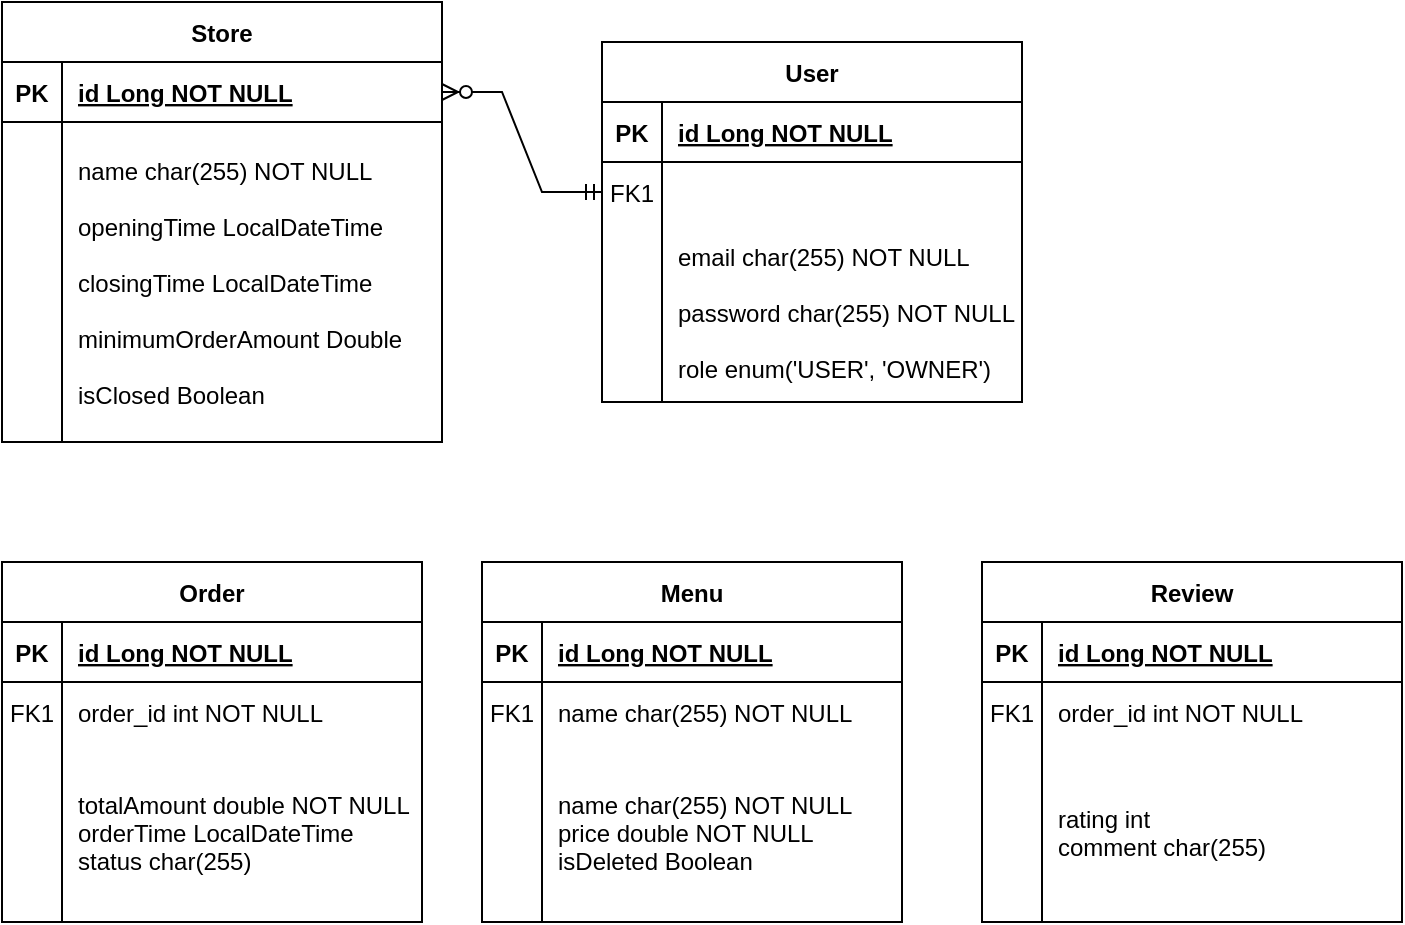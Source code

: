 <mxfile version="24.7.14">
  <diagram id="R2lEEEUBdFMjLlhIrx00" name="Page-1">
    <mxGraphModel dx="1042" dy="478" grid="1" gridSize="10" guides="1" tooltips="1" connect="1" arrows="1" fold="1" page="1" pageScale="1" pageWidth="850" pageHeight="1100" math="0" shadow="0" extFonts="Permanent Marker^https://fonts.googleapis.com/css?family=Permanent+Marker">
      <root>
        <mxCell id="0" />
        <mxCell id="1" parent="0" />
        <mxCell id="U4Ox5Y5ZCVdUWK1vtRIg-3" value="User" style="shape=table;startSize=30;container=1;collapsible=1;childLayout=tableLayout;fixedRows=1;rowLines=0;fontStyle=1;align=center;resizeLast=1;" vertex="1" parent="1">
          <mxGeometry x="420" y="140" width="210" height="180" as="geometry" />
        </mxCell>
        <mxCell id="U4Ox5Y5ZCVdUWK1vtRIg-4" value="" style="shape=partialRectangle;collapsible=0;dropTarget=0;pointerEvents=0;fillColor=none;points=[[0,0.5],[1,0.5]];portConstraint=eastwest;top=0;left=0;right=0;bottom=1;" vertex="1" parent="U4Ox5Y5ZCVdUWK1vtRIg-3">
          <mxGeometry y="30" width="210" height="30" as="geometry" />
        </mxCell>
        <mxCell id="U4Ox5Y5ZCVdUWK1vtRIg-5" value="PK" style="shape=partialRectangle;overflow=hidden;connectable=0;fillColor=none;top=0;left=0;bottom=0;right=0;fontStyle=1;" vertex="1" parent="U4Ox5Y5ZCVdUWK1vtRIg-4">
          <mxGeometry width="30" height="30" as="geometry">
            <mxRectangle width="30" height="30" as="alternateBounds" />
          </mxGeometry>
        </mxCell>
        <mxCell id="U4Ox5Y5ZCVdUWK1vtRIg-6" value="id Long NOT NULL " style="shape=partialRectangle;overflow=hidden;connectable=0;fillColor=none;top=0;left=0;bottom=0;right=0;align=left;spacingLeft=6;fontStyle=5;" vertex="1" parent="U4Ox5Y5ZCVdUWK1vtRIg-4">
          <mxGeometry x="30" width="180" height="30" as="geometry">
            <mxRectangle width="180" height="30" as="alternateBounds" />
          </mxGeometry>
        </mxCell>
        <mxCell id="U4Ox5Y5ZCVdUWK1vtRIg-7" value="" style="shape=partialRectangle;collapsible=0;dropTarget=0;pointerEvents=0;fillColor=none;points=[[0,0.5],[1,0.5]];portConstraint=eastwest;top=0;left=0;right=0;bottom=0;" vertex="1" parent="U4Ox5Y5ZCVdUWK1vtRIg-3">
          <mxGeometry y="60" width="210" height="30" as="geometry" />
        </mxCell>
        <mxCell id="U4Ox5Y5ZCVdUWK1vtRIg-8" value="FK1" style="shape=partialRectangle;overflow=hidden;connectable=0;fillColor=none;top=0;left=0;bottom=0;right=0;" vertex="1" parent="U4Ox5Y5ZCVdUWK1vtRIg-7">
          <mxGeometry width="30" height="30" as="geometry">
            <mxRectangle width="30" height="30" as="alternateBounds" />
          </mxGeometry>
        </mxCell>
        <mxCell id="U4Ox5Y5ZCVdUWK1vtRIg-9" value="" style="shape=partialRectangle;overflow=hidden;connectable=0;fillColor=none;top=0;left=0;bottom=0;right=0;align=left;spacingLeft=6;" vertex="1" parent="U4Ox5Y5ZCVdUWK1vtRIg-7">
          <mxGeometry x="30" width="180" height="30" as="geometry">
            <mxRectangle width="180" height="30" as="alternateBounds" />
          </mxGeometry>
        </mxCell>
        <mxCell id="U4Ox5Y5ZCVdUWK1vtRIg-10" value="" style="shape=partialRectangle;collapsible=0;dropTarget=0;pointerEvents=0;fillColor=none;points=[[0,0.5],[1,0.5]];portConstraint=eastwest;top=0;left=0;right=0;bottom=0;" vertex="1" parent="U4Ox5Y5ZCVdUWK1vtRIg-3">
          <mxGeometry y="90" width="210" height="90" as="geometry" />
        </mxCell>
        <mxCell id="U4Ox5Y5ZCVdUWK1vtRIg-11" value="" style="shape=partialRectangle;overflow=hidden;connectable=0;fillColor=none;top=0;left=0;bottom=0;right=0;" vertex="1" parent="U4Ox5Y5ZCVdUWK1vtRIg-10">
          <mxGeometry width="30" height="90" as="geometry">
            <mxRectangle width="30" height="90" as="alternateBounds" />
          </mxGeometry>
        </mxCell>
        <mxCell id="U4Ox5Y5ZCVdUWK1vtRIg-12" value="email char(255) NOT NULL&#xa;&#xa;password char(255) NOT NULL&#xa;&#xa;role enum(&#39;USER&#39;, &#39;OWNER&#39;)" style="shape=partialRectangle;overflow=hidden;connectable=0;fillColor=none;top=0;left=0;bottom=0;right=0;align=left;spacingLeft=6;" vertex="1" parent="U4Ox5Y5ZCVdUWK1vtRIg-10">
          <mxGeometry x="30" width="180" height="90" as="geometry">
            <mxRectangle width="180" height="90" as="alternateBounds" />
          </mxGeometry>
        </mxCell>
        <mxCell id="U4Ox5Y5ZCVdUWK1vtRIg-13" value="Menu" style="shape=table;startSize=30;container=1;collapsible=1;childLayout=tableLayout;fixedRows=1;rowLines=0;fontStyle=1;align=center;resizeLast=1;" vertex="1" parent="1">
          <mxGeometry x="360" y="400" width="210" height="180" as="geometry" />
        </mxCell>
        <mxCell id="U4Ox5Y5ZCVdUWK1vtRIg-14" value="" style="shape=partialRectangle;collapsible=0;dropTarget=0;pointerEvents=0;fillColor=none;points=[[0,0.5],[1,0.5]];portConstraint=eastwest;top=0;left=0;right=0;bottom=1;" vertex="1" parent="U4Ox5Y5ZCVdUWK1vtRIg-13">
          <mxGeometry y="30" width="210" height="30" as="geometry" />
        </mxCell>
        <mxCell id="U4Ox5Y5ZCVdUWK1vtRIg-15" value="PK" style="shape=partialRectangle;overflow=hidden;connectable=0;fillColor=none;top=0;left=0;bottom=0;right=0;fontStyle=1;" vertex="1" parent="U4Ox5Y5ZCVdUWK1vtRIg-14">
          <mxGeometry width="30" height="30" as="geometry">
            <mxRectangle width="30" height="30" as="alternateBounds" />
          </mxGeometry>
        </mxCell>
        <mxCell id="U4Ox5Y5ZCVdUWK1vtRIg-16" value="id Long NOT NULL " style="shape=partialRectangle;overflow=hidden;connectable=0;fillColor=none;top=0;left=0;bottom=0;right=0;align=left;spacingLeft=6;fontStyle=5;" vertex="1" parent="U4Ox5Y5ZCVdUWK1vtRIg-14">
          <mxGeometry x="30" width="180" height="30" as="geometry">
            <mxRectangle width="180" height="30" as="alternateBounds" />
          </mxGeometry>
        </mxCell>
        <mxCell id="U4Ox5Y5ZCVdUWK1vtRIg-17" value="" style="shape=partialRectangle;collapsible=0;dropTarget=0;pointerEvents=0;fillColor=none;points=[[0,0.5],[1,0.5]];portConstraint=eastwest;top=0;left=0;right=0;bottom=0;" vertex="1" parent="U4Ox5Y5ZCVdUWK1vtRIg-13">
          <mxGeometry y="60" width="210" height="30" as="geometry" />
        </mxCell>
        <mxCell id="U4Ox5Y5ZCVdUWK1vtRIg-18" value="FK1" style="shape=partialRectangle;overflow=hidden;connectable=0;fillColor=none;top=0;left=0;bottom=0;right=0;" vertex="1" parent="U4Ox5Y5ZCVdUWK1vtRIg-17">
          <mxGeometry width="30" height="30" as="geometry">
            <mxRectangle width="30" height="30" as="alternateBounds" />
          </mxGeometry>
        </mxCell>
        <mxCell id="U4Ox5Y5ZCVdUWK1vtRIg-19" value="name char(255) NOT NULL" style="shape=partialRectangle;overflow=hidden;connectable=0;fillColor=none;top=0;left=0;bottom=0;right=0;align=left;spacingLeft=6;" vertex="1" parent="U4Ox5Y5ZCVdUWK1vtRIg-17">
          <mxGeometry x="30" width="180" height="30" as="geometry">
            <mxRectangle width="180" height="30" as="alternateBounds" />
          </mxGeometry>
        </mxCell>
        <mxCell id="U4Ox5Y5ZCVdUWK1vtRIg-20" value="" style="shape=partialRectangle;collapsible=0;dropTarget=0;pointerEvents=0;fillColor=none;points=[[0,0.5],[1,0.5]];portConstraint=eastwest;top=0;left=0;right=0;bottom=0;" vertex="1" parent="U4Ox5Y5ZCVdUWK1vtRIg-13">
          <mxGeometry y="90" width="210" height="90" as="geometry" />
        </mxCell>
        <mxCell id="U4Ox5Y5ZCVdUWK1vtRIg-21" value="" style="shape=partialRectangle;overflow=hidden;connectable=0;fillColor=none;top=0;left=0;bottom=0;right=0;" vertex="1" parent="U4Ox5Y5ZCVdUWK1vtRIg-20">
          <mxGeometry width="30" height="90" as="geometry">
            <mxRectangle width="30" height="90" as="alternateBounds" />
          </mxGeometry>
        </mxCell>
        <mxCell id="U4Ox5Y5ZCVdUWK1vtRIg-22" value="name char(255) NOT NULL&#xa;price double NOT NULL&#xa;isDeleted Boolean" style="shape=partialRectangle;overflow=hidden;connectable=0;fillColor=none;top=0;left=0;bottom=0;right=0;align=left;spacingLeft=6;" vertex="1" parent="U4Ox5Y5ZCVdUWK1vtRIg-20">
          <mxGeometry x="30" width="180" height="90" as="geometry">
            <mxRectangle width="180" height="90" as="alternateBounds" />
          </mxGeometry>
        </mxCell>
        <mxCell id="U4Ox5Y5ZCVdUWK1vtRIg-23" value="Store" style="shape=table;startSize=30;container=1;collapsible=1;childLayout=tableLayout;fixedRows=1;rowLines=0;fontStyle=1;align=center;resizeLast=1;" vertex="1" parent="1">
          <mxGeometry x="120" y="120" width="220" height="220" as="geometry" />
        </mxCell>
        <mxCell id="U4Ox5Y5ZCVdUWK1vtRIg-24" value="" style="shape=partialRectangle;collapsible=0;dropTarget=0;pointerEvents=0;fillColor=none;points=[[0,0.5],[1,0.5]];portConstraint=eastwest;top=0;left=0;right=0;bottom=1;" vertex="1" parent="U4Ox5Y5ZCVdUWK1vtRIg-23">
          <mxGeometry y="30" width="220" height="30" as="geometry" />
        </mxCell>
        <mxCell id="U4Ox5Y5ZCVdUWK1vtRIg-25" value="PK" style="shape=partialRectangle;overflow=hidden;connectable=0;fillColor=none;top=0;left=0;bottom=0;right=0;fontStyle=1;" vertex="1" parent="U4Ox5Y5ZCVdUWK1vtRIg-24">
          <mxGeometry width="30" height="30" as="geometry">
            <mxRectangle width="30" height="30" as="alternateBounds" />
          </mxGeometry>
        </mxCell>
        <mxCell id="U4Ox5Y5ZCVdUWK1vtRIg-26" value="id Long NOT NULL " style="shape=partialRectangle;overflow=hidden;connectable=0;fillColor=none;top=0;left=0;bottom=0;right=0;align=left;spacingLeft=6;fontStyle=5;" vertex="1" parent="U4Ox5Y5ZCVdUWK1vtRIg-24">
          <mxGeometry x="30" width="190" height="30" as="geometry">
            <mxRectangle width="190" height="30" as="alternateBounds" />
          </mxGeometry>
        </mxCell>
        <mxCell id="U4Ox5Y5ZCVdUWK1vtRIg-27" value="" style="shape=partialRectangle;collapsible=0;dropTarget=0;pointerEvents=0;fillColor=none;points=[[0,0.5],[1,0.5]];portConstraint=eastwest;top=0;left=0;right=0;bottom=0;" vertex="1" parent="U4Ox5Y5ZCVdUWK1vtRIg-23">
          <mxGeometry y="60" width="220" height="160" as="geometry" />
        </mxCell>
        <mxCell id="U4Ox5Y5ZCVdUWK1vtRIg-28" value="" style="shape=partialRectangle;overflow=hidden;connectable=0;fillColor=none;top=0;left=0;bottom=0;right=0;" vertex="1" parent="U4Ox5Y5ZCVdUWK1vtRIg-27">
          <mxGeometry width="30" height="160" as="geometry">
            <mxRectangle width="30" height="160" as="alternateBounds" />
          </mxGeometry>
        </mxCell>
        <mxCell id="U4Ox5Y5ZCVdUWK1vtRIg-29" value="name char(255) NOT NULL&#xa;&#xa;openingTime LocalDateTime&#xa;&#xa;closingTime LocalDateTime&#xa;&#xa;minimumOrderAmount Double&#xa;&#xa;isClosed Boolean" style="shape=partialRectangle;overflow=hidden;connectable=0;fillColor=none;top=0;left=0;bottom=0;right=0;align=left;spacingLeft=6;" vertex="1" parent="U4Ox5Y5ZCVdUWK1vtRIg-27">
          <mxGeometry x="30" width="190" height="160" as="geometry">
            <mxRectangle width="190" height="160" as="alternateBounds" />
          </mxGeometry>
        </mxCell>
        <mxCell id="U4Ox5Y5ZCVdUWK1vtRIg-30" value="Order" style="shape=table;startSize=30;container=1;collapsible=1;childLayout=tableLayout;fixedRows=1;rowLines=0;fontStyle=1;align=center;resizeLast=1;" vertex="1" parent="1">
          <mxGeometry x="120" y="400" width="210" height="180" as="geometry" />
        </mxCell>
        <mxCell id="U4Ox5Y5ZCVdUWK1vtRIg-31" value="" style="shape=partialRectangle;collapsible=0;dropTarget=0;pointerEvents=0;fillColor=none;points=[[0,0.5],[1,0.5]];portConstraint=eastwest;top=0;left=0;right=0;bottom=1;" vertex="1" parent="U4Ox5Y5ZCVdUWK1vtRIg-30">
          <mxGeometry y="30" width="210" height="30" as="geometry" />
        </mxCell>
        <mxCell id="U4Ox5Y5ZCVdUWK1vtRIg-32" value="PK" style="shape=partialRectangle;overflow=hidden;connectable=0;fillColor=none;top=0;left=0;bottom=0;right=0;fontStyle=1;" vertex="1" parent="U4Ox5Y5ZCVdUWK1vtRIg-31">
          <mxGeometry width="30" height="30" as="geometry">
            <mxRectangle width="30" height="30" as="alternateBounds" />
          </mxGeometry>
        </mxCell>
        <mxCell id="U4Ox5Y5ZCVdUWK1vtRIg-33" value="id Long NOT NULL " style="shape=partialRectangle;overflow=hidden;connectable=0;fillColor=none;top=0;left=0;bottom=0;right=0;align=left;spacingLeft=6;fontStyle=5;" vertex="1" parent="U4Ox5Y5ZCVdUWK1vtRIg-31">
          <mxGeometry x="30" width="180" height="30" as="geometry">
            <mxRectangle width="180" height="30" as="alternateBounds" />
          </mxGeometry>
        </mxCell>
        <mxCell id="U4Ox5Y5ZCVdUWK1vtRIg-34" value="" style="shape=partialRectangle;collapsible=0;dropTarget=0;pointerEvents=0;fillColor=none;points=[[0,0.5],[1,0.5]];portConstraint=eastwest;top=0;left=0;right=0;bottom=0;" vertex="1" parent="U4Ox5Y5ZCVdUWK1vtRIg-30">
          <mxGeometry y="60" width="210" height="30" as="geometry" />
        </mxCell>
        <mxCell id="U4Ox5Y5ZCVdUWK1vtRIg-35" value="FK1" style="shape=partialRectangle;overflow=hidden;connectable=0;fillColor=none;top=0;left=0;bottom=0;right=0;" vertex="1" parent="U4Ox5Y5ZCVdUWK1vtRIg-34">
          <mxGeometry width="30" height="30" as="geometry">
            <mxRectangle width="30" height="30" as="alternateBounds" />
          </mxGeometry>
        </mxCell>
        <mxCell id="U4Ox5Y5ZCVdUWK1vtRIg-36" value="order_id int NOT NULL" style="shape=partialRectangle;overflow=hidden;connectable=0;fillColor=none;top=0;left=0;bottom=0;right=0;align=left;spacingLeft=6;" vertex="1" parent="U4Ox5Y5ZCVdUWK1vtRIg-34">
          <mxGeometry x="30" width="180" height="30" as="geometry">
            <mxRectangle width="180" height="30" as="alternateBounds" />
          </mxGeometry>
        </mxCell>
        <mxCell id="U4Ox5Y5ZCVdUWK1vtRIg-37" value="" style="shape=partialRectangle;collapsible=0;dropTarget=0;pointerEvents=0;fillColor=none;points=[[0,0.5],[1,0.5]];portConstraint=eastwest;top=0;left=0;right=0;bottom=0;" vertex="1" parent="U4Ox5Y5ZCVdUWK1vtRIg-30">
          <mxGeometry y="90" width="210" height="90" as="geometry" />
        </mxCell>
        <mxCell id="U4Ox5Y5ZCVdUWK1vtRIg-38" value="" style="shape=partialRectangle;overflow=hidden;connectable=0;fillColor=none;top=0;left=0;bottom=0;right=0;" vertex="1" parent="U4Ox5Y5ZCVdUWK1vtRIg-37">
          <mxGeometry width="30" height="90" as="geometry">
            <mxRectangle width="30" height="90" as="alternateBounds" />
          </mxGeometry>
        </mxCell>
        <mxCell id="U4Ox5Y5ZCVdUWK1vtRIg-39" value="totalAmount double NOT NULL&#xa;orderTime LocalDateTime &#xa;status char(255) " style="shape=partialRectangle;overflow=hidden;connectable=0;fillColor=none;top=0;left=0;bottom=0;right=0;align=left;spacingLeft=6;" vertex="1" parent="U4Ox5Y5ZCVdUWK1vtRIg-37">
          <mxGeometry x="30" width="180" height="90" as="geometry">
            <mxRectangle width="180" height="90" as="alternateBounds" />
          </mxGeometry>
        </mxCell>
        <mxCell id="U4Ox5Y5ZCVdUWK1vtRIg-40" value="Review" style="shape=table;startSize=30;container=1;collapsible=1;childLayout=tableLayout;fixedRows=1;rowLines=0;fontStyle=1;align=center;resizeLast=1;" vertex="1" parent="1">
          <mxGeometry x="610" y="400" width="210" height="180" as="geometry" />
        </mxCell>
        <mxCell id="U4Ox5Y5ZCVdUWK1vtRIg-41" value="" style="shape=partialRectangle;collapsible=0;dropTarget=0;pointerEvents=0;fillColor=none;points=[[0,0.5],[1,0.5]];portConstraint=eastwest;top=0;left=0;right=0;bottom=1;" vertex="1" parent="U4Ox5Y5ZCVdUWK1vtRIg-40">
          <mxGeometry y="30" width="210" height="30" as="geometry" />
        </mxCell>
        <mxCell id="U4Ox5Y5ZCVdUWK1vtRIg-42" value="PK" style="shape=partialRectangle;overflow=hidden;connectable=0;fillColor=none;top=0;left=0;bottom=0;right=0;fontStyle=1;" vertex="1" parent="U4Ox5Y5ZCVdUWK1vtRIg-41">
          <mxGeometry width="30" height="30" as="geometry">
            <mxRectangle width="30" height="30" as="alternateBounds" />
          </mxGeometry>
        </mxCell>
        <mxCell id="U4Ox5Y5ZCVdUWK1vtRIg-43" value="id Long NOT NULL " style="shape=partialRectangle;overflow=hidden;connectable=0;fillColor=none;top=0;left=0;bottom=0;right=0;align=left;spacingLeft=6;fontStyle=5;" vertex="1" parent="U4Ox5Y5ZCVdUWK1vtRIg-41">
          <mxGeometry x="30" width="180" height="30" as="geometry">
            <mxRectangle width="180" height="30" as="alternateBounds" />
          </mxGeometry>
        </mxCell>
        <mxCell id="U4Ox5Y5ZCVdUWK1vtRIg-44" value="" style="shape=partialRectangle;collapsible=0;dropTarget=0;pointerEvents=0;fillColor=none;points=[[0,0.5],[1,0.5]];portConstraint=eastwest;top=0;left=0;right=0;bottom=0;" vertex="1" parent="U4Ox5Y5ZCVdUWK1vtRIg-40">
          <mxGeometry y="60" width="210" height="30" as="geometry" />
        </mxCell>
        <mxCell id="U4Ox5Y5ZCVdUWK1vtRIg-45" value="FK1" style="shape=partialRectangle;overflow=hidden;connectable=0;fillColor=none;top=0;left=0;bottom=0;right=0;" vertex="1" parent="U4Ox5Y5ZCVdUWK1vtRIg-44">
          <mxGeometry width="30" height="30" as="geometry">
            <mxRectangle width="30" height="30" as="alternateBounds" />
          </mxGeometry>
        </mxCell>
        <mxCell id="U4Ox5Y5ZCVdUWK1vtRIg-46" value="order_id int NOT NULL" style="shape=partialRectangle;overflow=hidden;connectable=0;fillColor=none;top=0;left=0;bottom=0;right=0;align=left;spacingLeft=6;" vertex="1" parent="U4Ox5Y5ZCVdUWK1vtRIg-44">
          <mxGeometry x="30" width="180" height="30" as="geometry">
            <mxRectangle width="180" height="30" as="alternateBounds" />
          </mxGeometry>
        </mxCell>
        <mxCell id="U4Ox5Y5ZCVdUWK1vtRIg-47" value="" style="shape=partialRectangle;collapsible=0;dropTarget=0;pointerEvents=0;fillColor=none;points=[[0,0.5],[1,0.5]];portConstraint=eastwest;top=0;left=0;right=0;bottom=0;" vertex="1" parent="U4Ox5Y5ZCVdUWK1vtRIg-40">
          <mxGeometry y="90" width="210" height="90" as="geometry" />
        </mxCell>
        <mxCell id="U4Ox5Y5ZCVdUWK1vtRIg-48" value="" style="shape=partialRectangle;overflow=hidden;connectable=0;fillColor=none;top=0;left=0;bottom=0;right=0;" vertex="1" parent="U4Ox5Y5ZCVdUWK1vtRIg-47">
          <mxGeometry width="30" height="90" as="geometry">
            <mxRectangle width="30" height="90" as="alternateBounds" />
          </mxGeometry>
        </mxCell>
        <mxCell id="U4Ox5Y5ZCVdUWK1vtRIg-49" value="rating int&#xa;comment char(255)" style="shape=partialRectangle;overflow=hidden;connectable=0;fillColor=none;top=0;left=0;bottom=0;right=0;align=left;spacingLeft=6;" vertex="1" parent="U4Ox5Y5ZCVdUWK1vtRIg-47">
          <mxGeometry x="30" width="180" height="90" as="geometry">
            <mxRectangle width="180" height="90" as="alternateBounds" />
          </mxGeometry>
        </mxCell>
        <mxCell id="U4Ox5Y5ZCVdUWK1vtRIg-52" value="" style="edgeStyle=entityRelationEdgeStyle;fontSize=12;html=1;endArrow=ERzeroToMany;startArrow=ERmandOne;rounded=0;entryX=1;entryY=0.5;entryDx=0;entryDy=0;" edge="1" parent="1" source="U4Ox5Y5ZCVdUWK1vtRIg-7" target="U4Ox5Y5ZCVdUWK1vtRIg-24">
          <mxGeometry width="100" height="100" relative="1" as="geometry">
            <mxPoint x="370" y="400" as="sourcePoint" />
            <mxPoint x="470" y="300" as="targetPoint" />
            <Array as="points">
              <mxPoint x="340" y="170" />
            </Array>
          </mxGeometry>
        </mxCell>
      </root>
    </mxGraphModel>
  </diagram>
</mxfile>
